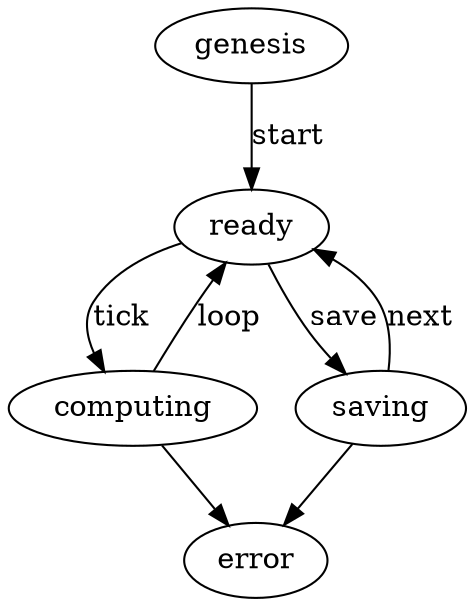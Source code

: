 digraph RPG {
  "genesis" -> "ready" [label="start"]
  "ready" -> "computing" [label="tick"]
  "computing" -> "ready" [label="loop"]
  "ready" -> "saving" [label="save"]
  "saving" -> "ready" [label="next"]
  
  "computing" -> "error"
  "saving" -> "error"
}
